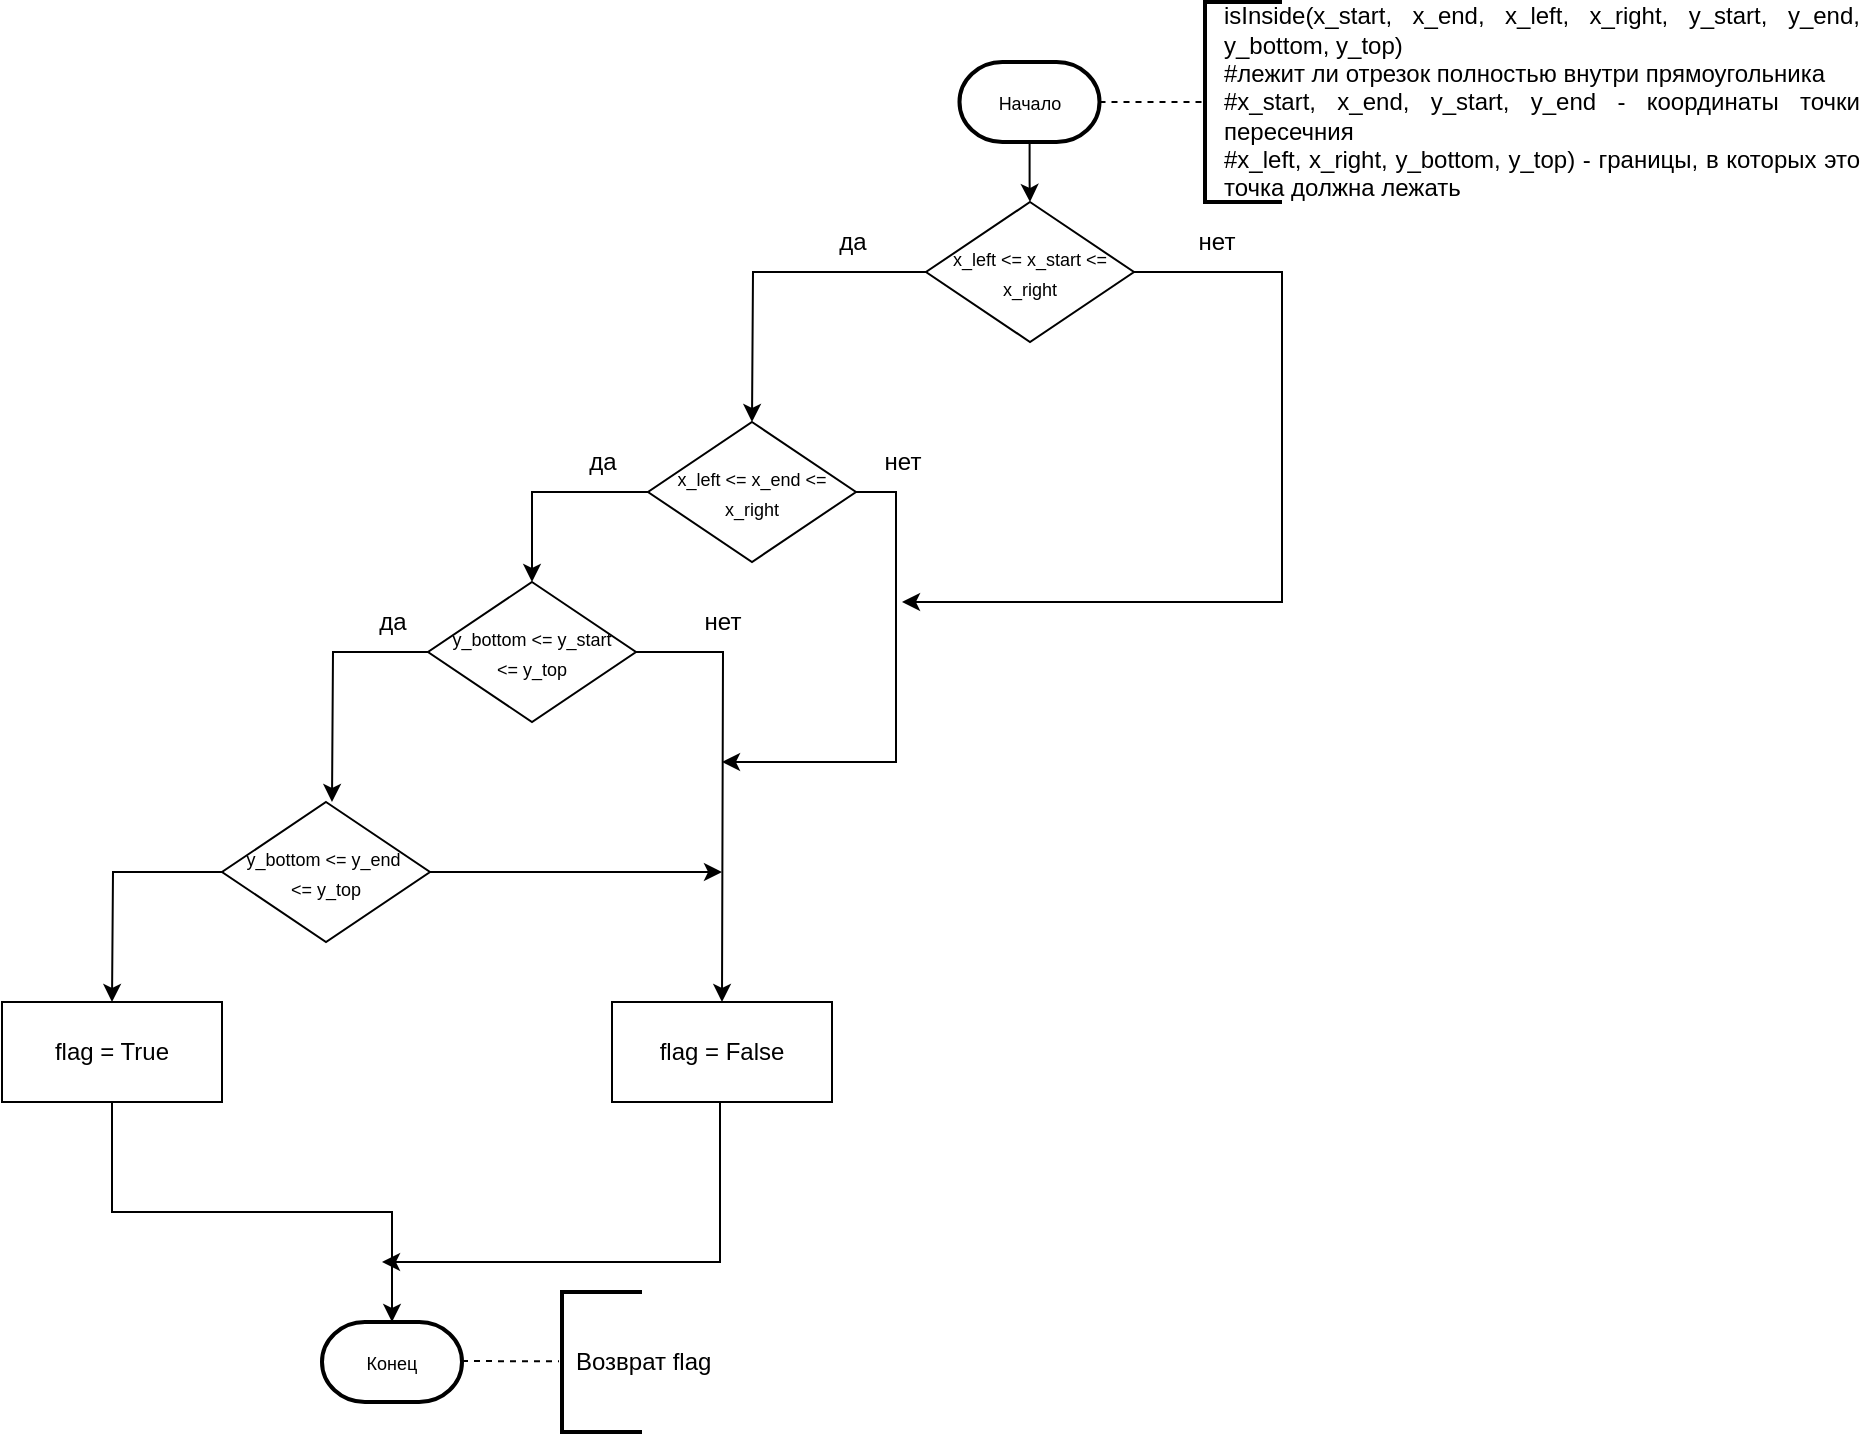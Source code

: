 <mxfile version="13.10.5" type="device"><diagram id="NrnbHax68yLtF2zXH70r" name="Page-1"><mxGraphModel dx="1827" dy="1623" grid="1" gridSize="10" guides="1" tooltips="1" connect="1" arrows="1" fold="1" page="1" pageScale="1" pageWidth="827" pageHeight="1169" math="0" shadow="0"><root><mxCell id="0"/><mxCell id="1" parent="0"/><mxCell id="HQeIORBwx6sg2pm1g5Vf-26" style="edgeStyle=orthogonalEdgeStyle;rounded=0;orthogonalLoop=1;jettySize=auto;html=1;entryX=0.5;entryY=0;entryDx=0;entryDy=0;" parent="1" source="HQeIORBwx6sg2pm1g5Vf-2" target="HQeIORBwx6sg2pm1g5Vf-7" edge="1"><mxGeometry relative="1" as="geometry"/></mxCell><mxCell id="HQeIORBwx6sg2pm1g5Vf-2" value="&lt;span style=&quot;font-size: 9px&quot;&gt;Начало&lt;/span&gt;" style="strokeWidth=2;html=1;shape=mxgraph.flowchart.terminator;whiteSpace=wrap;" parent="1" vertex="1"><mxGeometry x="378.75" y="10" width="70" height="40" as="geometry"/></mxCell><mxCell id="HQeIORBwx6sg2pm1g5Vf-5" style="edgeStyle=orthogonalEdgeStyle;rounded=0;orthogonalLoop=1;jettySize=auto;html=1;entryX=0.5;entryY=0;entryDx=0;entryDy=0;exitX=0;exitY=0.5;exitDx=0;exitDy=0;" parent="1" source="HQeIORBwx6sg2pm1g5Vf-7" edge="1"><mxGeometry relative="1" as="geometry"><mxPoint x="275" y="190.0" as="targetPoint"/></mxGeometry></mxCell><mxCell id="kx8_j85ugVvwC1QmrSeW-10" style="edgeStyle=orthogonalEdgeStyle;rounded=0;orthogonalLoop=1;jettySize=auto;html=1;exitX=1;exitY=0.5;exitDx=0;exitDy=0;" parent="1" source="HQeIORBwx6sg2pm1g5Vf-7" edge="1"><mxGeometry relative="1" as="geometry"><mxPoint x="350" y="280" as="targetPoint"/><Array as="points"><mxPoint x="540" y="115"/><mxPoint x="540" y="280"/></Array></mxGeometry></mxCell><mxCell id="HQeIORBwx6sg2pm1g5Vf-7" value="&lt;span style=&quot;font-size: 9px&quot;&gt;x_left &amp;lt;= x_start&amp;nbsp;&amp;lt;= x_right&lt;br&gt;&lt;/span&gt;" style="rhombus;whiteSpace=wrap;html=1;" parent="1" vertex="1"><mxGeometry x="362" y="80" width="104" height="70" as="geometry"/></mxCell><mxCell id="HQeIORBwx6sg2pm1g5Vf-14" value="" style="strokeWidth=2;html=1;shape=mxgraph.flowchart.annotation_1;align=left;pointerEvents=1;" parent="1" vertex="1"><mxGeometry x="501.5" y="-20" width="38.5" height="100" as="geometry"/></mxCell><mxCell id="HQeIORBwx6sg2pm1g5Vf-15" value="" style="endArrow=none;dashed=1;html=1;entryX=0;entryY=0.5;entryDx=0;entryDy=0;entryPerimeter=0;" parent="1" target="HQeIORBwx6sg2pm1g5Vf-14" edge="1"><mxGeometry width="50" height="50" relative="1" as="geometry"><mxPoint x="448.75" y="30" as="sourcePoint"/><mxPoint x="498.75" y="-20" as="targetPoint"/></mxGeometry></mxCell><mxCell id="HQeIORBwx6sg2pm1g5Vf-16" value="&lt;div style=&quot;text-align: justify&quot;&gt;isInside(x_start, x_end, x_left, x_right, y_start, y_end, y_bottom, y_top)&lt;/div&gt;&lt;div style=&quot;text-align: justify&quot;&gt;#лежит ли отрезок полностью внутри прямоугольника&lt;/div&gt;&lt;div style=&quot;text-align: justify&quot;&gt;#x_start, x_end, y_start, y_end - координаты точки пересечния&lt;/div&gt;&lt;div style=&quot;text-align: justify&quot;&gt;#x_left, x_right, y_bottom, y_top)&amp;nbsp;- границы, в которых это точка должна лежать&lt;br&gt;&lt;/div&gt;" style="text;html=1;strokeColor=none;fillColor=none;align=center;verticalAlign=middle;whiteSpace=wrap;rounded=0;" parent="1" vertex="1"><mxGeometry x="510" y="-20" width="320" height="100" as="geometry"/></mxCell><mxCell id="HQeIORBwx6sg2pm1g5Vf-17" value="" style="strokeWidth=2;html=1;shape=mxgraph.flowchart.annotation_1;align=left;pointerEvents=1;" parent="1" vertex="1"><mxGeometry x="180" y="625" width="40" height="70" as="geometry"/></mxCell><mxCell id="HQeIORBwx6sg2pm1g5Vf-18" value="&lt;div&gt;Возврат flag&lt;/div&gt;" style="text;html=1;strokeColor=none;fillColor=none;align=left;verticalAlign=middle;whiteSpace=wrap;rounded=0;" parent="1" vertex="1"><mxGeometry x="185" y="630" width="100" height="60" as="geometry"/></mxCell><mxCell id="HQeIORBwx6sg2pm1g5Vf-19" value="" style="endArrow=none;dashed=1;html=1;" parent="1" edge="1"><mxGeometry width="50" height="50" relative="1" as="geometry"><mxPoint x="130" y="659.5" as="sourcePoint"/><mxPoint x="178.5" y="659.67" as="targetPoint"/></mxGeometry></mxCell><mxCell id="HQeIORBwx6sg2pm1g5Vf-23" value="да" style="text;html=1;align=center;verticalAlign=middle;resizable=0;points=[];autosize=1;" parent="1" vertex="1"><mxGeometry x="310" y="90" width="30" height="20" as="geometry"/></mxCell><mxCell id="HQeIORBwx6sg2pm1g5Vf-24" value="нет" style="text;html=1;align=center;verticalAlign=middle;resizable=0;points=[];autosize=1;" parent="1" vertex="1"><mxGeometry x="491.5" y="90" width="30" height="20" as="geometry"/></mxCell><mxCell id="kx8_j85ugVvwC1QmrSeW-6" style="edgeStyle=orthogonalEdgeStyle;rounded=0;orthogonalLoop=1;jettySize=auto;html=1;exitX=1;exitY=0.5;exitDx=0;exitDy=0;" parent="1" source="kx8_j85ugVvwC1QmrSeW-3" edge="1"><mxGeometry relative="1" as="geometry"><mxPoint x="260" y="360" as="targetPoint"/><Array as="points"><mxPoint x="347" y="225"/><mxPoint x="347" y="360"/></Array></mxGeometry></mxCell><mxCell id="kx8_j85ugVvwC1QmrSeW-7" style="edgeStyle=orthogonalEdgeStyle;rounded=0;orthogonalLoop=1;jettySize=auto;html=1;entryX=0.5;entryY=0;entryDx=0;entryDy=0;" parent="1" source="kx8_j85ugVvwC1QmrSeW-3" target="kx8_j85ugVvwC1QmrSeW-4" edge="1"><mxGeometry relative="1" as="geometry"/></mxCell><mxCell id="kx8_j85ugVvwC1QmrSeW-3" value="&lt;span style=&quot;font-size: 9px&quot;&gt;x_left &amp;lt;= x_end &amp;lt;= x_right&lt;/span&gt;" style="rhombus;whiteSpace=wrap;html=1;" parent="1" vertex="1"><mxGeometry x="223" y="190" width="104" height="70" as="geometry"/></mxCell><mxCell id="kx8_j85ugVvwC1QmrSeW-8" style="edgeStyle=orthogonalEdgeStyle;rounded=0;orthogonalLoop=1;jettySize=auto;html=1;entryX=0.5;entryY=0;entryDx=0;entryDy=0;entryPerimeter=0;" parent="1" source="kx8_j85ugVvwC1QmrSeW-4" edge="1"><mxGeometry relative="1" as="geometry"><mxPoint x="65" y="380" as="targetPoint"/></mxGeometry></mxCell><mxCell id="kx8_j85ugVvwC1QmrSeW-9" style="edgeStyle=orthogonalEdgeStyle;rounded=0;orthogonalLoop=1;jettySize=auto;html=1;entryX=0.5;entryY=0;entryDx=0;entryDy=0;entryPerimeter=0;" parent="1" source="kx8_j85ugVvwC1QmrSeW-4" edge="1"><mxGeometry relative="1" as="geometry"><mxPoint x="260" y="480" as="targetPoint"/></mxGeometry></mxCell><mxCell id="kx8_j85ugVvwC1QmrSeW-4" value="&lt;span style=&quot;font-size: 9px&quot;&gt;y_bottom &amp;lt;= y_start &lt;br&gt;&amp;lt;= y_top&lt;/span&gt;" style="rhombus;whiteSpace=wrap;html=1;" parent="1" vertex="1"><mxGeometry x="113" y="270" width="104" height="70" as="geometry"/></mxCell><mxCell id="kx8_j85ugVvwC1QmrSeW-11" value="да" style="text;html=1;align=center;verticalAlign=middle;resizable=0;points=[];autosize=1;" parent="1" vertex="1"><mxGeometry x="185" y="200" width="30" height="20" as="geometry"/></mxCell><mxCell id="kx8_j85ugVvwC1QmrSeW-12" value="нет" style="text;html=1;align=center;verticalAlign=middle;resizable=0;points=[];autosize=1;" parent="1" vertex="1"><mxGeometry x="335" y="200" width="30" height="20" as="geometry"/></mxCell><mxCell id="kx8_j85ugVvwC1QmrSeW-13" value="да" style="text;html=1;align=center;verticalAlign=middle;resizable=0;points=[];autosize=1;" parent="1" vertex="1"><mxGeometry x="80" y="280" width="30" height="20" as="geometry"/></mxCell><mxCell id="kx8_j85ugVvwC1QmrSeW-14" value="нет" style="text;html=1;align=center;verticalAlign=middle;resizable=0;points=[];autosize=1;" parent="1" vertex="1"><mxGeometry x="245" y="280" width="30" height="20" as="geometry"/></mxCell><mxCell id="wMR1FvolU1apaitN1FOE-3" style="edgeStyle=orthogonalEdgeStyle;rounded=0;orthogonalLoop=1;jettySize=auto;html=1;entryX=0.5;entryY=0;entryDx=0;entryDy=0;entryPerimeter=0;exitX=0;exitY=0.5;exitDx=0;exitDy=0;" parent="1" source="wMR1FvolU1apaitN1FOE-1" edge="1"><mxGeometry relative="1" as="geometry"><mxPoint x="-45" y="480" as="targetPoint"/></mxGeometry></mxCell><mxCell id="wMR1FvolU1apaitN1FOE-5" style="edgeStyle=orthogonalEdgeStyle;rounded=0;orthogonalLoop=1;jettySize=auto;html=1;" parent="1" source="wMR1FvolU1apaitN1FOE-1" edge="1"><mxGeometry relative="1" as="geometry"><mxPoint x="260" y="415" as="targetPoint"/></mxGeometry></mxCell><mxCell id="wMR1FvolU1apaitN1FOE-1" value="&lt;span style=&quot;font-size: 9px&quot;&gt;y_bottom &amp;lt;= y_end&amp;nbsp;&lt;br&gt;&amp;lt;= y_top&lt;/span&gt;" style="rhombus;whiteSpace=wrap;html=1;" parent="1" vertex="1"><mxGeometry x="10" y="380" width="104" height="70" as="geometry"/></mxCell><mxCell id="W24Ovw7g3jM-B_sEUIR5-1" value="&lt;span style=&quot;font-size: 9px&quot;&gt;Конец&lt;/span&gt;" style="strokeWidth=2;html=1;shape=mxgraph.flowchart.terminator;whiteSpace=wrap;" parent="1" vertex="1"><mxGeometry x="60" y="640" width="70" height="40" as="geometry"/></mxCell><mxCell id="W24Ovw7g3jM-B_sEUIR5-4" style="edgeStyle=orthogonalEdgeStyle;rounded=0;orthogonalLoop=1;jettySize=auto;html=1;entryX=0.5;entryY=0;entryDx=0;entryDy=0;entryPerimeter=0;exitX=0.5;exitY=1;exitDx=0;exitDy=0;" parent="1" source="W24Ovw7g3jM-B_sEUIR5-2" target="W24Ovw7g3jM-B_sEUIR5-1" edge="1"><mxGeometry relative="1" as="geometry"/></mxCell><mxCell id="W24Ovw7g3jM-B_sEUIR5-2" value="flag = True" style="rounded=0;whiteSpace=wrap;html=1;" parent="1" vertex="1"><mxGeometry x="-100" y="480" width="110" height="50" as="geometry"/></mxCell><mxCell id="W24Ovw7g3jM-B_sEUIR5-5" style="edgeStyle=orthogonalEdgeStyle;rounded=0;orthogonalLoop=1;jettySize=auto;html=1;exitX=0.5;exitY=1;exitDx=0;exitDy=0;" parent="1" source="W24Ovw7g3jM-B_sEUIR5-3" edge="1"><mxGeometry relative="1" as="geometry"><mxPoint x="90" y="610" as="targetPoint"/><mxPoint x="263" y="530" as="sourcePoint"/><Array as="points"><mxPoint x="259" y="530"/><mxPoint x="259" y="610"/></Array></mxGeometry></mxCell><mxCell id="W24Ovw7g3jM-B_sEUIR5-3" value="flag = False" style="rounded=0;whiteSpace=wrap;html=1;" parent="1" vertex="1"><mxGeometry x="205" y="480" width="110" height="50" as="geometry"/></mxCell><mxCell id="W24Ovw7g3jM-B_sEUIR5-7" style="edgeStyle=orthogonalEdgeStyle;rounded=0;orthogonalLoop=1;jettySize=auto;html=1;exitX=0.5;exitY=1;exitDx=0;exitDy=0;exitPerimeter=0;" parent="1" source="HQeIORBwx6sg2pm1g5Vf-17" target="HQeIORBwx6sg2pm1g5Vf-17" edge="1"><mxGeometry relative="1" as="geometry"/></mxCell></root></mxGraphModel></diagram></mxfile>